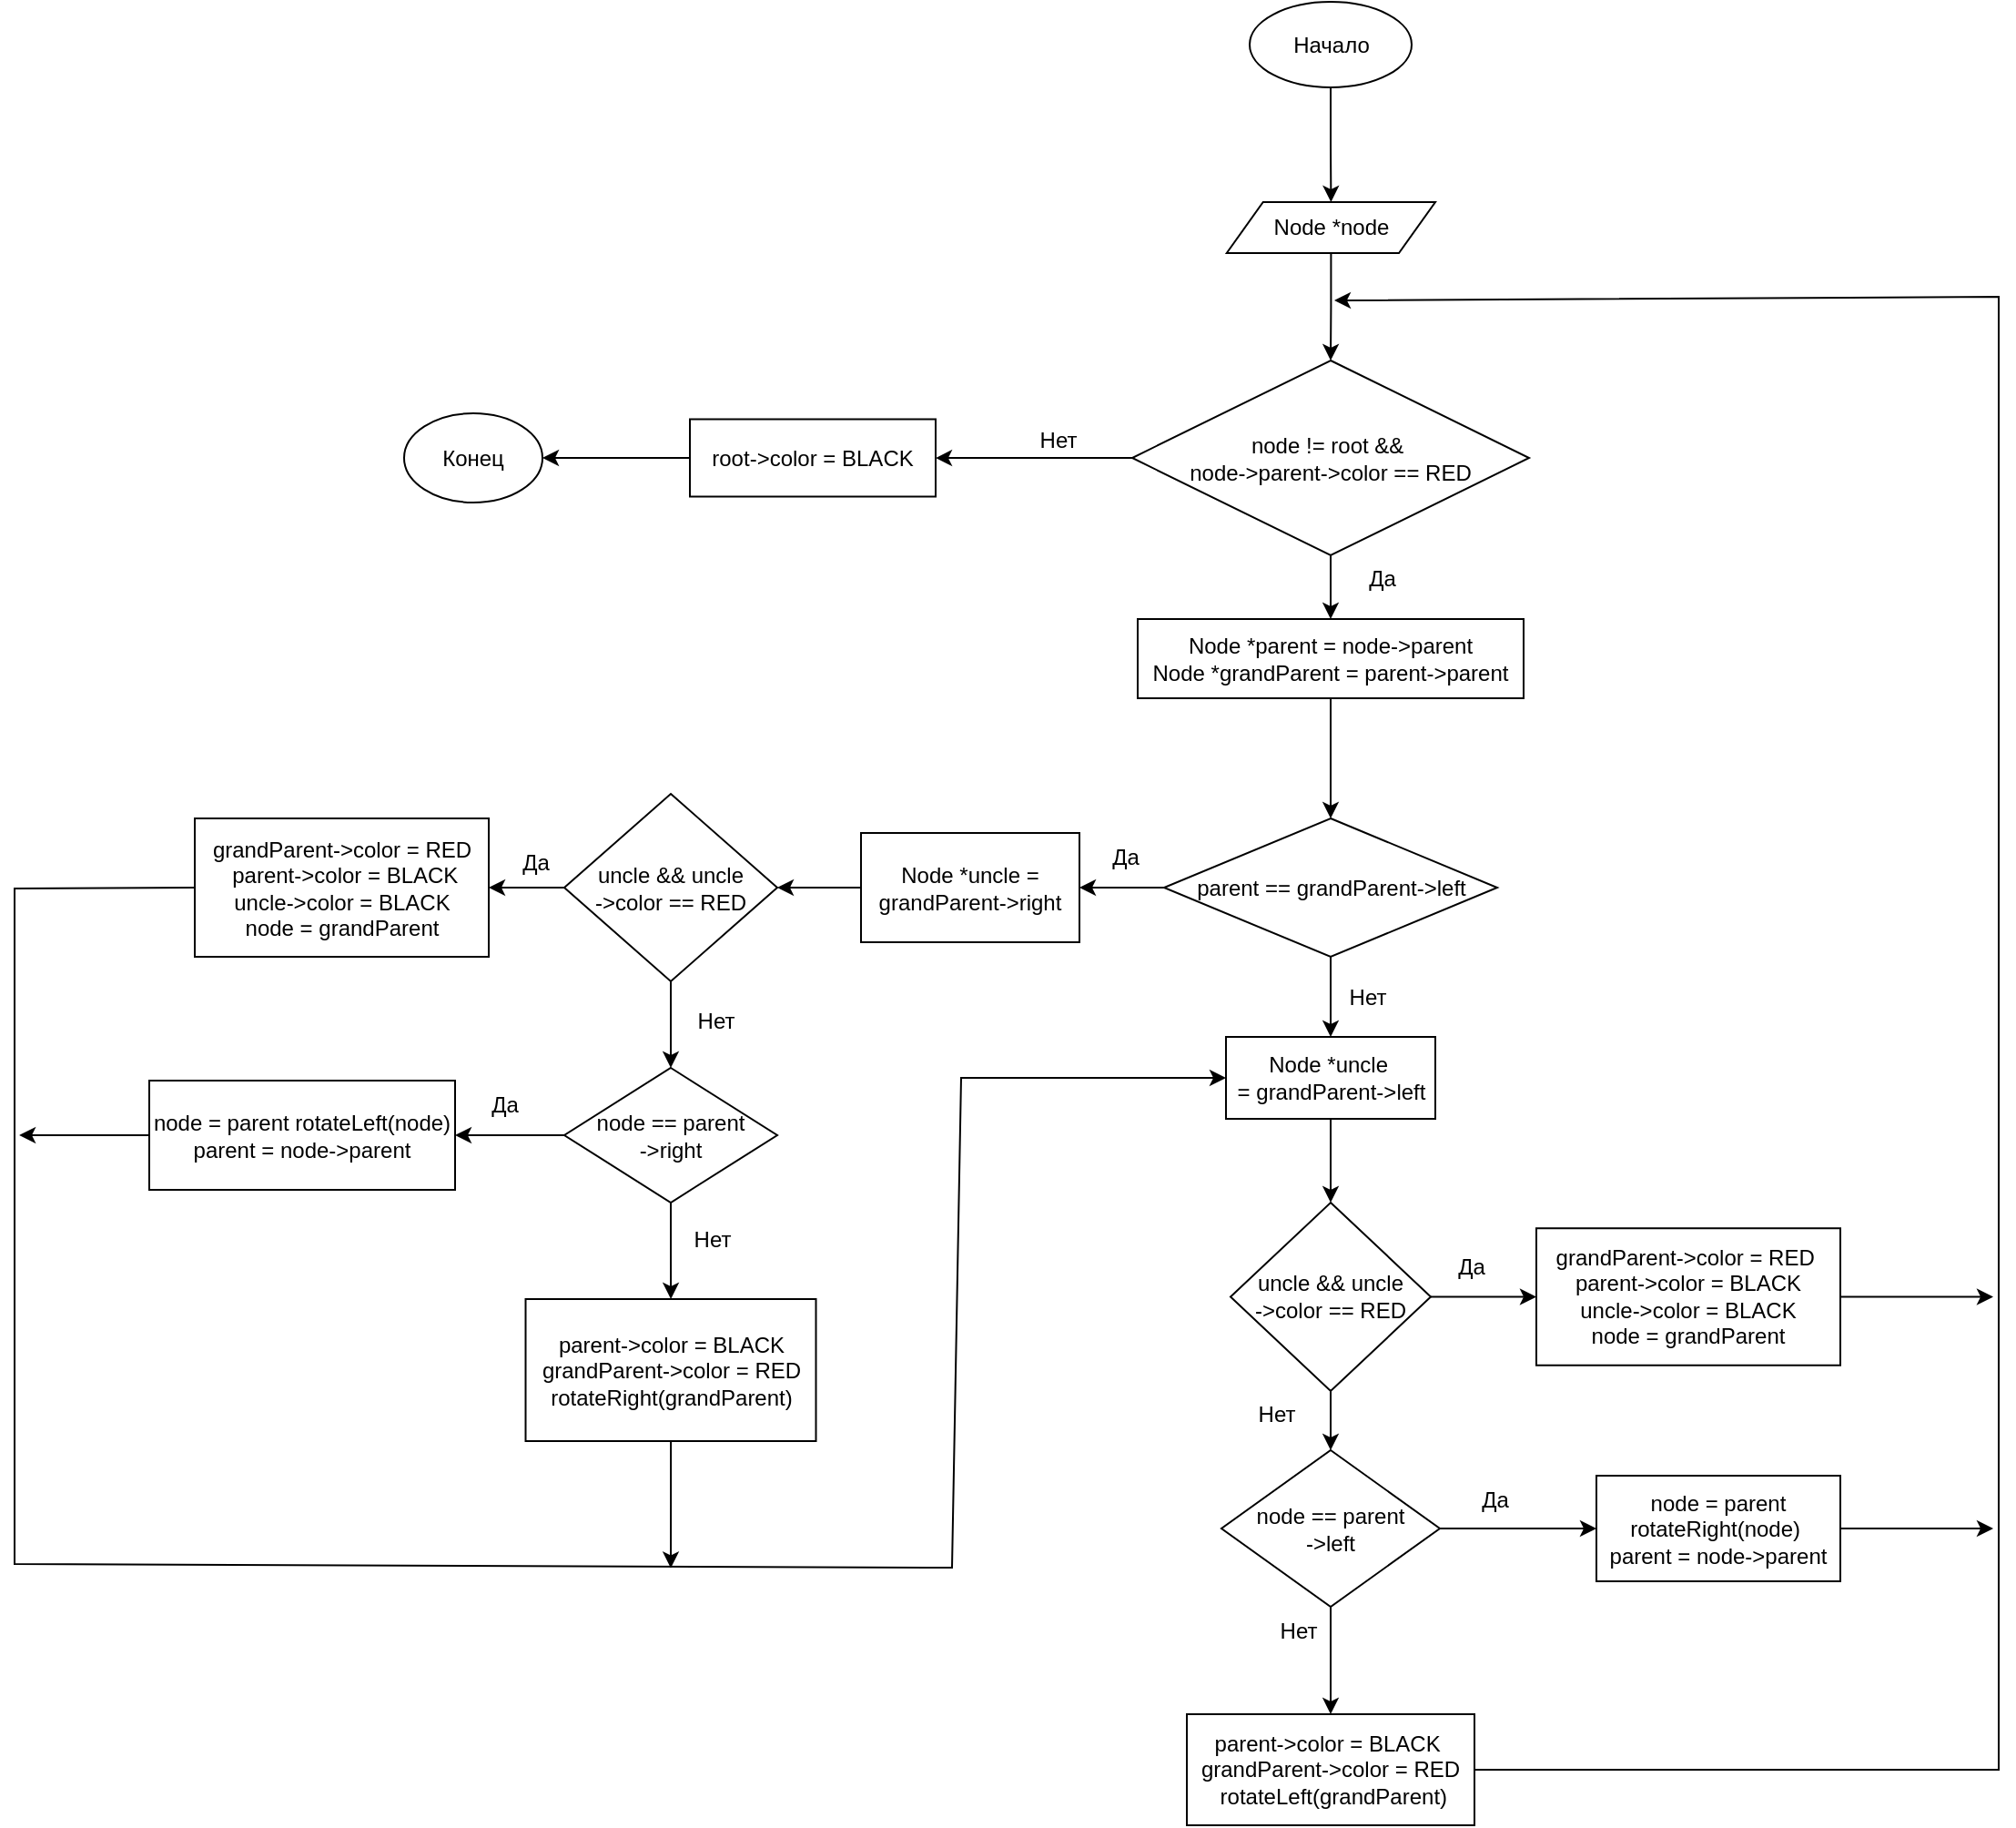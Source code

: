 <mxfile version="24.3.1" type="google">
  <diagram id="j-nriZtBZhk29Pu046T3" name="Page-2">
    <mxGraphModel grid="0" page="0" gridSize="10" guides="1" tooltips="1" connect="1" arrows="1" fold="1" pageScale="1" pageWidth="1169" pageHeight="827" math="0" shadow="0">
      <root>
        <mxCell id="0" />
        <mxCell id="1" parent="0" />
        <mxCell id="W72eiR3JA12fkSrt2mvO-2" value="" style="edgeStyle=orthogonalEdgeStyle;rounded=0;orthogonalLoop=1;jettySize=auto;html=1;" edge="1" parent="1" source="RVM1VLI7I0GzBGgbdEAh-1" target="W72eiR3JA12fkSrt2mvO-1">
          <mxGeometry relative="1" as="geometry" />
        </mxCell>
        <mxCell id="RVM1VLI7I0GzBGgbdEAh-1" value="Начало" style="ellipse;whiteSpace=wrap;html=1;" vertex="1" parent="1">
          <mxGeometry x="142.5" y="-144" width="89" height="47" as="geometry" />
        </mxCell>
        <mxCell id="RVM1VLI7I0GzBGgbdEAh-62" value="Конец" style="ellipse;whiteSpace=wrap;html=1;" vertex="1" parent="1">
          <mxGeometry x="-322" y="82" width="76" height="49" as="geometry" />
        </mxCell>
        <mxCell id="RVM1VLI7I0GzBGgbdEAh-64" style="edgeStyle=orthogonalEdgeStyle;rounded=0;orthogonalLoop=1;jettySize=auto;html=1;exitX=0.5;exitY=1;exitDx=0;exitDy=0;" edge="1" parent="1" source="RVM1VLI7I0GzBGgbdEAh-62" target="RVM1VLI7I0GzBGgbdEAh-62">
          <mxGeometry relative="1" as="geometry" />
        </mxCell>
        <mxCell id="Xhg0k564-vNXuit0AZei-2" value="" style="edgeStyle=orthogonalEdgeStyle;rounded=0;orthogonalLoop=1;jettySize=auto;html=1;" edge="1" parent="1" source="W72eiR3JA12fkSrt2mvO-1" target="Xhg0k564-vNXuit0AZei-1">
          <mxGeometry relative="1" as="geometry" />
        </mxCell>
        <mxCell id="W72eiR3JA12fkSrt2mvO-1" value="&lt;span style=&quot;font-size: 12px;&quot;&gt;Node *node&lt;/span&gt;" style="shape=parallelogram;perimeter=parallelogramPerimeter;whiteSpace=wrap;html=1;fixedSize=1;" vertex="1" parent="1">
          <mxGeometry x="129.88" y="-34" width="114.62" height="28" as="geometry" />
        </mxCell>
        <mxCell id="Xhg0k564-vNXuit0AZei-4" value="" style="edgeStyle=orthogonalEdgeStyle;rounded=0;orthogonalLoop=1;jettySize=auto;html=1;" edge="1" parent="1" source="Xhg0k564-vNXuit0AZei-1" target="Xhg0k564-vNXuit0AZei-3">
          <mxGeometry relative="1" as="geometry" />
        </mxCell>
        <mxCell id="Xhg0k564-vNXuit0AZei-102" value="" style="edgeStyle=orthogonalEdgeStyle;rounded=0;orthogonalLoop=1;jettySize=auto;html=1;" edge="1" parent="1" source="Xhg0k564-vNXuit0AZei-1" target="Xhg0k564-vNXuit0AZei-101">
          <mxGeometry relative="1" as="geometry" />
        </mxCell>
        <mxCell id="Xhg0k564-vNXuit0AZei-1" value="&lt;span style=&quot;font-size: 12px;&quot;&gt;node != root &amp;amp;&amp;amp;&amp;nbsp;&lt;/span&gt;&lt;div&gt;&lt;span style=&quot;font-size: 12px;&quot;&gt;node-&amp;gt;parent-&amp;gt;color == RED&lt;/span&gt;&lt;/div&gt;" style="rhombus;whiteSpace=wrap;html=1;" vertex="1" parent="1">
          <mxGeometry x="78" y="53" width="218" height="107" as="geometry" />
        </mxCell>
        <mxCell id="Xhg0k564-vNXuit0AZei-6" value="" style="edgeStyle=orthogonalEdgeStyle;rounded=0;orthogonalLoop=1;jettySize=auto;html=1;" edge="1" parent="1" source="Xhg0k564-vNXuit0AZei-3" target="Xhg0k564-vNXuit0AZei-5">
          <mxGeometry relative="1" as="geometry" />
        </mxCell>
        <mxCell id="Xhg0k564-vNXuit0AZei-3" value="&lt;span style=&quot;font-size: 12px;&quot;&gt;Node *parent = node-&amp;gt;parent&lt;/span&gt;&lt;div&gt;&lt;span style=&quot;font-size: 12px;&quot;&gt;Node *grandParent = parent-&amp;gt;parent&lt;/span&gt;&lt;/div&gt;" style="whiteSpace=wrap;html=1;" vertex="1" parent="1">
          <mxGeometry x="81" y="195" width="212" height="43.5" as="geometry" />
        </mxCell>
        <mxCell id="Xhg0k564-vNXuit0AZei-9" value="" style="edgeStyle=orthogonalEdgeStyle;rounded=0;orthogonalLoop=1;jettySize=auto;html=1;" edge="1" parent="1" source="Xhg0k564-vNXuit0AZei-5" target="Xhg0k564-vNXuit0AZei-8">
          <mxGeometry relative="1" as="geometry" />
        </mxCell>
        <mxCell id="Xhg0k564-vNXuit0AZei-29" value="" style="edgeStyle=orthogonalEdgeStyle;rounded=0;orthogonalLoop=1;jettySize=auto;html=1;" edge="1" parent="1" source="Xhg0k564-vNXuit0AZei-5" target="Xhg0k564-vNXuit0AZei-28">
          <mxGeometry relative="1" as="geometry" />
        </mxCell>
        <mxCell id="Xhg0k564-vNXuit0AZei-5" value="&lt;span style=&quot;font-size: 12px;&quot;&gt;parent == grandParent-&amp;gt;left&lt;/span&gt;" style="rhombus;whiteSpace=wrap;html=1;" vertex="1" parent="1">
          <mxGeometry x="95.5" y="304.5" width="183" height="76" as="geometry" />
        </mxCell>
        <mxCell id="Xhg0k564-vNXuit0AZei-7" value="Да" style="text;html=1;align=center;verticalAlign=middle;resizable=0;points=[];autosize=1;strokeColor=none;fillColor=none;" vertex="1" parent="1">
          <mxGeometry x="198.5" y="160" width="33" height="26" as="geometry" />
        </mxCell>
        <mxCell id="Xhg0k564-vNXuit0AZei-12" value="" style="edgeStyle=orthogonalEdgeStyle;rounded=0;orthogonalLoop=1;jettySize=auto;html=1;" edge="1" parent="1" source="Xhg0k564-vNXuit0AZei-8" target="Xhg0k564-vNXuit0AZei-11">
          <mxGeometry relative="1" as="geometry" />
        </mxCell>
        <mxCell id="Xhg0k564-vNXuit0AZei-8" value="&lt;span style=&quot;font-size: 12px;&quot;&gt;Node *uncle = grandParent-&amp;gt;right&lt;/span&gt;" style="whiteSpace=wrap;html=1;" vertex="1" parent="1">
          <mxGeometry x="-71" y="312.5" width="120" height="60" as="geometry" />
        </mxCell>
        <mxCell id="Xhg0k564-vNXuit0AZei-10" value="Да" style="text;html=1;align=center;verticalAlign=middle;resizable=0;points=[];autosize=1;strokeColor=none;fillColor=none;" vertex="1" parent="1">
          <mxGeometry x="57" y="312.5" width="33" height="26" as="geometry" />
        </mxCell>
        <mxCell id="Xhg0k564-vNXuit0AZei-14" value="" style="edgeStyle=orthogonalEdgeStyle;rounded=0;orthogonalLoop=1;jettySize=auto;html=1;" edge="1" parent="1" source="Xhg0k564-vNXuit0AZei-11" target="Xhg0k564-vNXuit0AZei-13">
          <mxGeometry relative="1" as="geometry" />
        </mxCell>
        <mxCell id="Xhg0k564-vNXuit0AZei-16" value="" style="edgeStyle=orthogonalEdgeStyle;rounded=0;orthogonalLoop=1;jettySize=auto;html=1;" edge="1" parent="1" source="Xhg0k564-vNXuit0AZei-11" target="Xhg0k564-vNXuit0AZei-15">
          <mxGeometry relative="1" as="geometry" />
        </mxCell>
        <mxCell id="Xhg0k564-vNXuit0AZei-11" value="&lt;span style=&quot;font-size: 12px;&quot;&gt;uncle &amp;amp;&amp;amp; uncle&lt;/span&gt;&lt;div&gt;&lt;span style=&quot;font-size: 12px;&quot;&gt;-&amp;gt;color == RED&lt;/span&gt;&lt;/div&gt;" style="rhombus;whiteSpace=wrap;html=1;" vertex="1" parent="1">
          <mxGeometry x="-234" y="291" width="117" height="103" as="geometry" />
        </mxCell>
        <mxCell id="Xhg0k564-vNXuit0AZei-13" value="&lt;span style=&quot;font-size: 12px;&quot;&gt;grandParent-&amp;gt;color = RED&lt;/span&gt;&lt;div&gt;&lt;span style=&quot;font-size: 12px;&quot;&gt;&amp;nbsp;parent-&amp;gt;color = BLACK&lt;/span&gt;&lt;/div&gt;&lt;div&gt;&lt;span style=&quot;font-size: 12px;&quot;&gt;uncle-&amp;gt;color = BLACK&lt;/span&gt;&lt;/div&gt;&lt;div&gt;&lt;span style=&quot;font-size: 12px;&quot;&gt;node = grandParent&lt;/span&gt;&lt;/div&gt;" style="whiteSpace=wrap;html=1;" vertex="1" parent="1">
          <mxGeometry x="-437" y="304.5" width="161.5" height="76" as="geometry" />
        </mxCell>
        <mxCell id="Xhg0k564-vNXuit0AZei-19" value="" style="edgeStyle=orthogonalEdgeStyle;rounded=0;orthogonalLoop=1;jettySize=auto;html=1;" edge="1" parent="1" source="Xhg0k564-vNXuit0AZei-15" target="Xhg0k564-vNXuit0AZei-18">
          <mxGeometry relative="1" as="geometry" />
        </mxCell>
        <mxCell id="Xhg0k564-vNXuit0AZei-23" value="" style="edgeStyle=orthogonalEdgeStyle;rounded=0;orthogonalLoop=1;jettySize=auto;html=1;" edge="1" parent="1" source="Xhg0k564-vNXuit0AZei-15" target="Xhg0k564-vNXuit0AZei-22">
          <mxGeometry relative="1" as="geometry" />
        </mxCell>
        <mxCell id="Xhg0k564-vNXuit0AZei-15" value="&lt;span style=&quot;font-size: 12px;&quot;&gt;node == parent&lt;/span&gt;&lt;div&gt;&lt;span style=&quot;font-size: 12px;&quot;&gt;-&amp;gt;right&lt;/span&gt;&lt;/div&gt;" style="rhombus;whiteSpace=wrap;html=1;" vertex="1" parent="1">
          <mxGeometry x="-234" y="441.5" width="117" height="74" as="geometry" />
        </mxCell>
        <mxCell id="Xhg0k564-vNXuit0AZei-17" value="Да" style="text;html=1;align=center;verticalAlign=middle;resizable=0;points=[];autosize=1;strokeColor=none;fillColor=none;" vertex="1" parent="1">
          <mxGeometry x="-267" y="315.5" width="33" height="26" as="geometry" />
        </mxCell>
        <mxCell id="Xhg0k564-vNXuit0AZei-96" style="edgeStyle=orthogonalEdgeStyle;rounded=0;orthogonalLoop=1;jettySize=auto;html=1;" edge="1" parent="1" source="Xhg0k564-vNXuit0AZei-18">
          <mxGeometry relative="1" as="geometry">
            <mxPoint x="-533.441" y="478.5" as="targetPoint" />
          </mxGeometry>
        </mxCell>
        <mxCell id="Xhg0k564-vNXuit0AZei-18" value="&lt;span style=&quot;font-size: 12px;&quot;&gt;node = parent rotateLeft(node) parent = node-&amp;gt;parent&lt;/span&gt;" style="whiteSpace=wrap;html=1;" vertex="1" parent="1">
          <mxGeometry x="-462" y="448.5" width="168" height="60" as="geometry" />
        </mxCell>
        <mxCell id="Xhg0k564-vNXuit0AZei-97" style="edgeStyle=orthogonalEdgeStyle;rounded=0;orthogonalLoop=1;jettySize=auto;html=1;" edge="1" parent="1" source="Xhg0k564-vNXuit0AZei-22">
          <mxGeometry relative="1" as="geometry">
            <mxPoint x="-175.5" y="716.236" as="targetPoint" />
          </mxGeometry>
        </mxCell>
        <mxCell id="Xhg0k564-vNXuit0AZei-22" value="&lt;span style=&quot;font-size: 12px;&quot;&gt;parent-&amp;gt;color = BLACK grandParent-&amp;gt;color = RED rotateRight(grandParent)&lt;/span&gt;" style="whiteSpace=wrap;html=1;" vertex="1" parent="1">
          <mxGeometry x="-255.25" y="568.5" width="159.5" height="78" as="geometry" />
        </mxCell>
        <mxCell id="Xhg0k564-vNXuit0AZei-31" value="" style="edgeStyle=orthogonalEdgeStyle;rounded=0;orthogonalLoop=1;jettySize=auto;html=1;" edge="1" parent="1" source="Xhg0k564-vNXuit0AZei-28" target="Xhg0k564-vNXuit0AZei-30">
          <mxGeometry relative="1" as="geometry" />
        </mxCell>
        <mxCell id="Xhg0k564-vNXuit0AZei-28" value="Node *uncle&amp;nbsp;&lt;div&gt;= grandParent-&amp;gt;left&lt;/div&gt;" style="whiteSpace=wrap;html=1;" vertex="1" parent="1">
          <mxGeometry x="129.5" y="424.5" width="115" height="45" as="geometry" />
        </mxCell>
        <mxCell id="Xhg0k564-vNXuit0AZei-33" value="" style="edgeStyle=orthogonalEdgeStyle;rounded=0;orthogonalLoop=1;jettySize=auto;html=1;" edge="1" parent="1" source="Xhg0k564-vNXuit0AZei-30" target="Xhg0k564-vNXuit0AZei-32">
          <mxGeometry relative="1" as="geometry" />
        </mxCell>
        <mxCell id="Xhg0k564-vNXuit0AZei-35" value="" style="edgeStyle=orthogonalEdgeStyle;rounded=0;orthogonalLoop=1;jettySize=auto;html=1;" edge="1" parent="1" source="Xhg0k564-vNXuit0AZei-30" target="Xhg0k564-vNXuit0AZei-34">
          <mxGeometry relative="1" as="geometry" />
        </mxCell>
        <mxCell id="Xhg0k564-vNXuit0AZei-30" value="&lt;span style=&quot;font-size: 12px;&quot;&gt;uncle &amp;amp;&amp;amp; uncle&lt;/span&gt;&lt;div&gt;&lt;span style=&quot;font-size: 12px;&quot;&gt;-&amp;gt;color == RED&lt;/span&gt;&lt;/div&gt;" style="rhombus;whiteSpace=wrap;html=1;" vertex="1" parent="1">
          <mxGeometry x="132" y="515.5" width="110" height="103.5" as="geometry" />
        </mxCell>
        <mxCell id="Xhg0k564-vNXuit0AZei-100" style="edgeStyle=orthogonalEdgeStyle;rounded=0;orthogonalLoop=1;jettySize=auto;html=1;" edge="1" parent="1" source="Xhg0k564-vNXuit0AZei-32">
          <mxGeometry relative="1" as="geometry">
            <mxPoint x="551.004" y="567.245" as="targetPoint" />
          </mxGeometry>
        </mxCell>
        <mxCell id="Xhg0k564-vNXuit0AZei-32" value="&lt;span style=&quot;font-size: 12px;&quot;&gt;grandParent-&amp;gt;color = RED&amp;nbsp;&lt;/span&gt;&lt;div&gt;&lt;span style=&quot;font-size: 12px;&quot;&gt;parent-&amp;gt;color = BLACK&lt;/span&gt;&lt;/div&gt;&lt;div&gt;&lt;span style=&quot;font-size: 12px;&quot;&gt;uncle-&amp;gt;color = BLACK&lt;/span&gt;&lt;/div&gt;&lt;div&gt;&lt;span style=&quot;font-size: 12px;&quot;&gt;node = grandParent&lt;/span&gt;&lt;/div&gt;" style="whiteSpace=wrap;html=1;" vertex="1" parent="1">
          <mxGeometry x="300" y="529.62" width="167" height="75.25" as="geometry" />
        </mxCell>
        <mxCell id="Xhg0k564-vNXuit0AZei-38" value="" style="edgeStyle=orthogonalEdgeStyle;rounded=0;orthogonalLoop=1;jettySize=auto;html=1;" edge="1" parent="1" source="Xhg0k564-vNXuit0AZei-34" target="Xhg0k564-vNXuit0AZei-37">
          <mxGeometry relative="1" as="geometry" />
        </mxCell>
        <mxCell id="Xhg0k564-vNXuit0AZei-40" value="" style="edgeStyle=orthogonalEdgeStyle;rounded=0;orthogonalLoop=1;jettySize=auto;html=1;" edge="1" parent="1" source="Xhg0k564-vNXuit0AZei-34" target="Xhg0k564-vNXuit0AZei-39">
          <mxGeometry relative="1" as="geometry" />
        </mxCell>
        <mxCell id="Xhg0k564-vNXuit0AZei-34" value="&lt;span style=&quot;font-size: 12px;&quot;&gt;node == parent&lt;/span&gt;&lt;div&gt;&lt;span style=&quot;font-size: 12px;&quot;&gt;-&amp;gt;left&lt;/span&gt;&lt;/div&gt;" style="rhombus;whiteSpace=wrap;html=1;" vertex="1" parent="1">
          <mxGeometry x="127" y="651.5" width="120" height="86" as="geometry" />
        </mxCell>
        <mxCell id="Xhg0k564-vNXuit0AZei-99" style="edgeStyle=orthogonalEdgeStyle;rounded=0;orthogonalLoop=1;jettySize=auto;html=1;" edge="1" parent="1" source="Xhg0k564-vNXuit0AZei-37">
          <mxGeometry relative="1" as="geometry">
            <mxPoint x="551.004" y="694.5" as="targetPoint" />
          </mxGeometry>
        </mxCell>
        <mxCell id="Xhg0k564-vNXuit0AZei-37" value="&lt;span style=&quot;font-size: 12px;&quot;&gt;node = parent&lt;/span&gt;&lt;div&gt;&lt;span style=&quot;font-size: 12px;&quot;&gt;rotateRight(node)&amp;nbsp;&lt;/span&gt;&lt;div&gt;&lt;span style=&quot;font-size: 12px;&quot;&gt;parent = node-&amp;gt;parent&lt;/span&gt;&lt;/div&gt;&lt;/div&gt;" style="whiteSpace=wrap;html=1;" vertex="1" parent="1">
          <mxGeometry x="333" y="665.5" width="134" height="58" as="geometry" />
        </mxCell>
        <mxCell id="Xhg0k564-vNXuit0AZei-39" value="&lt;span style=&quot;font-size: 12px;&quot;&gt;parent-&amp;gt;color = BLACK&amp;nbsp;&lt;/span&gt;&lt;div&gt;&lt;span style=&quot;background-color: initial;&quot;&gt;grandParent-&amp;gt;color = RED&lt;/span&gt;&lt;/div&gt;&lt;div&gt;&lt;span style=&quot;background-color: initial;&quot;&gt;&amp;nbsp;rotateLeft(grandParent)&lt;/span&gt;&lt;br&gt;&lt;/div&gt;" style="whiteSpace=wrap;html=1;" vertex="1" parent="1">
          <mxGeometry x="108" y="796.5" width="158" height="61" as="geometry" />
        </mxCell>
        <mxCell id="Xhg0k564-vNXuit0AZei-95" value="" style="endArrow=classic;html=1;rounded=0;exitX=0;exitY=0.5;exitDx=0;exitDy=0;entryX=0;entryY=0.5;entryDx=0;entryDy=0;" edge="1" parent="1" source="Xhg0k564-vNXuit0AZei-13" target="Xhg0k564-vNXuit0AZei-28">
          <mxGeometry width="50" height="50" relative="1" as="geometry">
            <mxPoint x="139" y="452" as="sourcePoint" />
            <mxPoint x="189" y="402" as="targetPoint" />
            <Array as="points">
              <mxPoint x="-536" y="343" />
              <mxPoint x="-536" y="714" />
              <mxPoint x="-21" y="716" />
              <mxPoint x="-16" y="447" />
            </Array>
          </mxGeometry>
        </mxCell>
        <mxCell id="Xhg0k564-vNXuit0AZei-98" value="" style="endArrow=classic;html=1;rounded=0;exitX=1;exitY=0.5;exitDx=0;exitDy=0;" edge="1" parent="1" source="Xhg0k564-vNXuit0AZei-39">
          <mxGeometry width="50" height="50" relative="1" as="geometry">
            <mxPoint x="399" y="556" as="sourcePoint" />
            <mxPoint x="189" y="20" as="targetPoint" />
            <Array as="points">
              <mxPoint x="554" y="827" />
              <mxPoint x="554" y="18" />
            </Array>
          </mxGeometry>
        </mxCell>
        <mxCell id="Xhg0k564-vNXuit0AZei-103" style="edgeStyle=orthogonalEdgeStyle;rounded=0;orthogonalLoop=1;jettySize=auto;html=1;entryX=1;entryY=0.5;entryDx=0;entryDy=0;" edge="1" parent="1" source="Xhg0k564-vNXuit0AZei-101" target="RVM1VLI7I0GzBGgbdEAh-62">
          <mxGeometry relative="1" as="geometry" />
        </mxCell>
        <mxCell id="Xhg0k564-vNXuit0AZei-101" value="&lt;span style=&quot;font-size: 12px;&quot;&gt;root-&amp;gt;color = BLACK&lt;/span&gt;" style="whiteSpace=wrap;html=1;" vertex="1" parent="1">
          <mxGeometry x="-165" y="85.25" width="135" height="42.5" as="geometry" />
        </mxCell>
        <mxCell id="Xhg0k564-vNXuit0AZei-104" value="Нет" style="text;html=1;align=center;verticalAlign=middle;resizable=0;points=[];autosize=1;strokeColor=none;fillColor=none;" vertex="1" parent="1">
          <mxGeometry x="18" y="84" width="38" height="26" as="geometry" />
        </mxCell>
        <mxCell id="Xhg0k564-vNXuit0AZei-105" value="Нет" style="text;html=1;align=center;verticalAlign=middle;resizable=0;points=[];autosize=1;strokeColor=none;fillColor=none;" vertex="1" parent="1">
          <mxGeometry x="188" y="390" width="38" height="26" as="geometry" />
        </mxCell>
        <mxCell id="Xhg0k564-vNXuit0AZei-106" value="Нет" style="text;html=1;align=center;verticalAlign=middle;resizable=0;points=[];autosize=1;strokeColor=none;fillColor=none;" vertex="1" parent="1">
          <mxGeometry x="-170" y="403" width="38" height="26" as="geometry" />
        </mxCell>
        <mxCell id="Xhg0k564-vNXuit0AZei-107" value="Нет" style="text;html=1;align=center;verticalAlign=middle;resizable=0;points=[];autosize=1;strokeColor=none;fillColor=none;" vertex="1" parent="1">
          <mxGeometry x="-172" y="523" width="38" height="26" as="geometry" />
        </mxCell>
        <mxCell id="Xhg0k564-vNXuit0AZei-108" value="Нет" style="text;html=1;align=center;verticalAlign=middle;resizable=0;points=[];autosize=1;strokeColor=none;fillColor=none;" vertex="1" parent="1">
          <mxGeometry x="138" y="619" width="38" height="26" as="geometry" />
        </mxCell>
        <mxCell id="Xhg0k564-vNXuit0AZei-109" value="Нет" style="text;html=1;align=center;verticalAlign=middle;resizable=0;points=[];autosize=1;strokeColor=none;fillColor=none;" vertex="1" parent="1">
          <mxGeometry x="150" y="737.5" width="38" height="26" as="geometry" />
        </mxCell>
        <mxCell id="Xhg0k564-vNXuit0AZei-110" value="Да" style="text;html=1;align=center;verticalAlign=middle;resizable=0;points=[];autosize=1;strokeColor=none;fillColor=none;" vertex="1" parent="1">
          <mxGeometry x="247" y="538" width="33" height="26" as="geometry" />
        </mxCell>
        <mxCell id="Xhg0k564-vNXuit0AZei-111" value="Да" style="text;html=1;align=center;verticalAlign=middle;resizable=0;points=[];autosize=1;strokeColor=none;fillColor=none;" vertex="1" parent="1">
          <mxGeometry x="260" y="665.5" width="33" height="26" as="geometry" />
        </mxCell>
        <mxCell id="Xhg0k564-vNXuit0AZei-112" value="Да" style="text;html=1;align=center;verticalAlign=middle;resizable=0;points=[];autosize=1;strokeColor=none;fillColor=none;" vertex="1" parent="1">
          <mxGeometry x="-284" y="448.5" width="33" height="26" as="geometry" />
        </mxCell>
      </root>
    </mxGraphModel>
  </diagram>
</mxfile>
